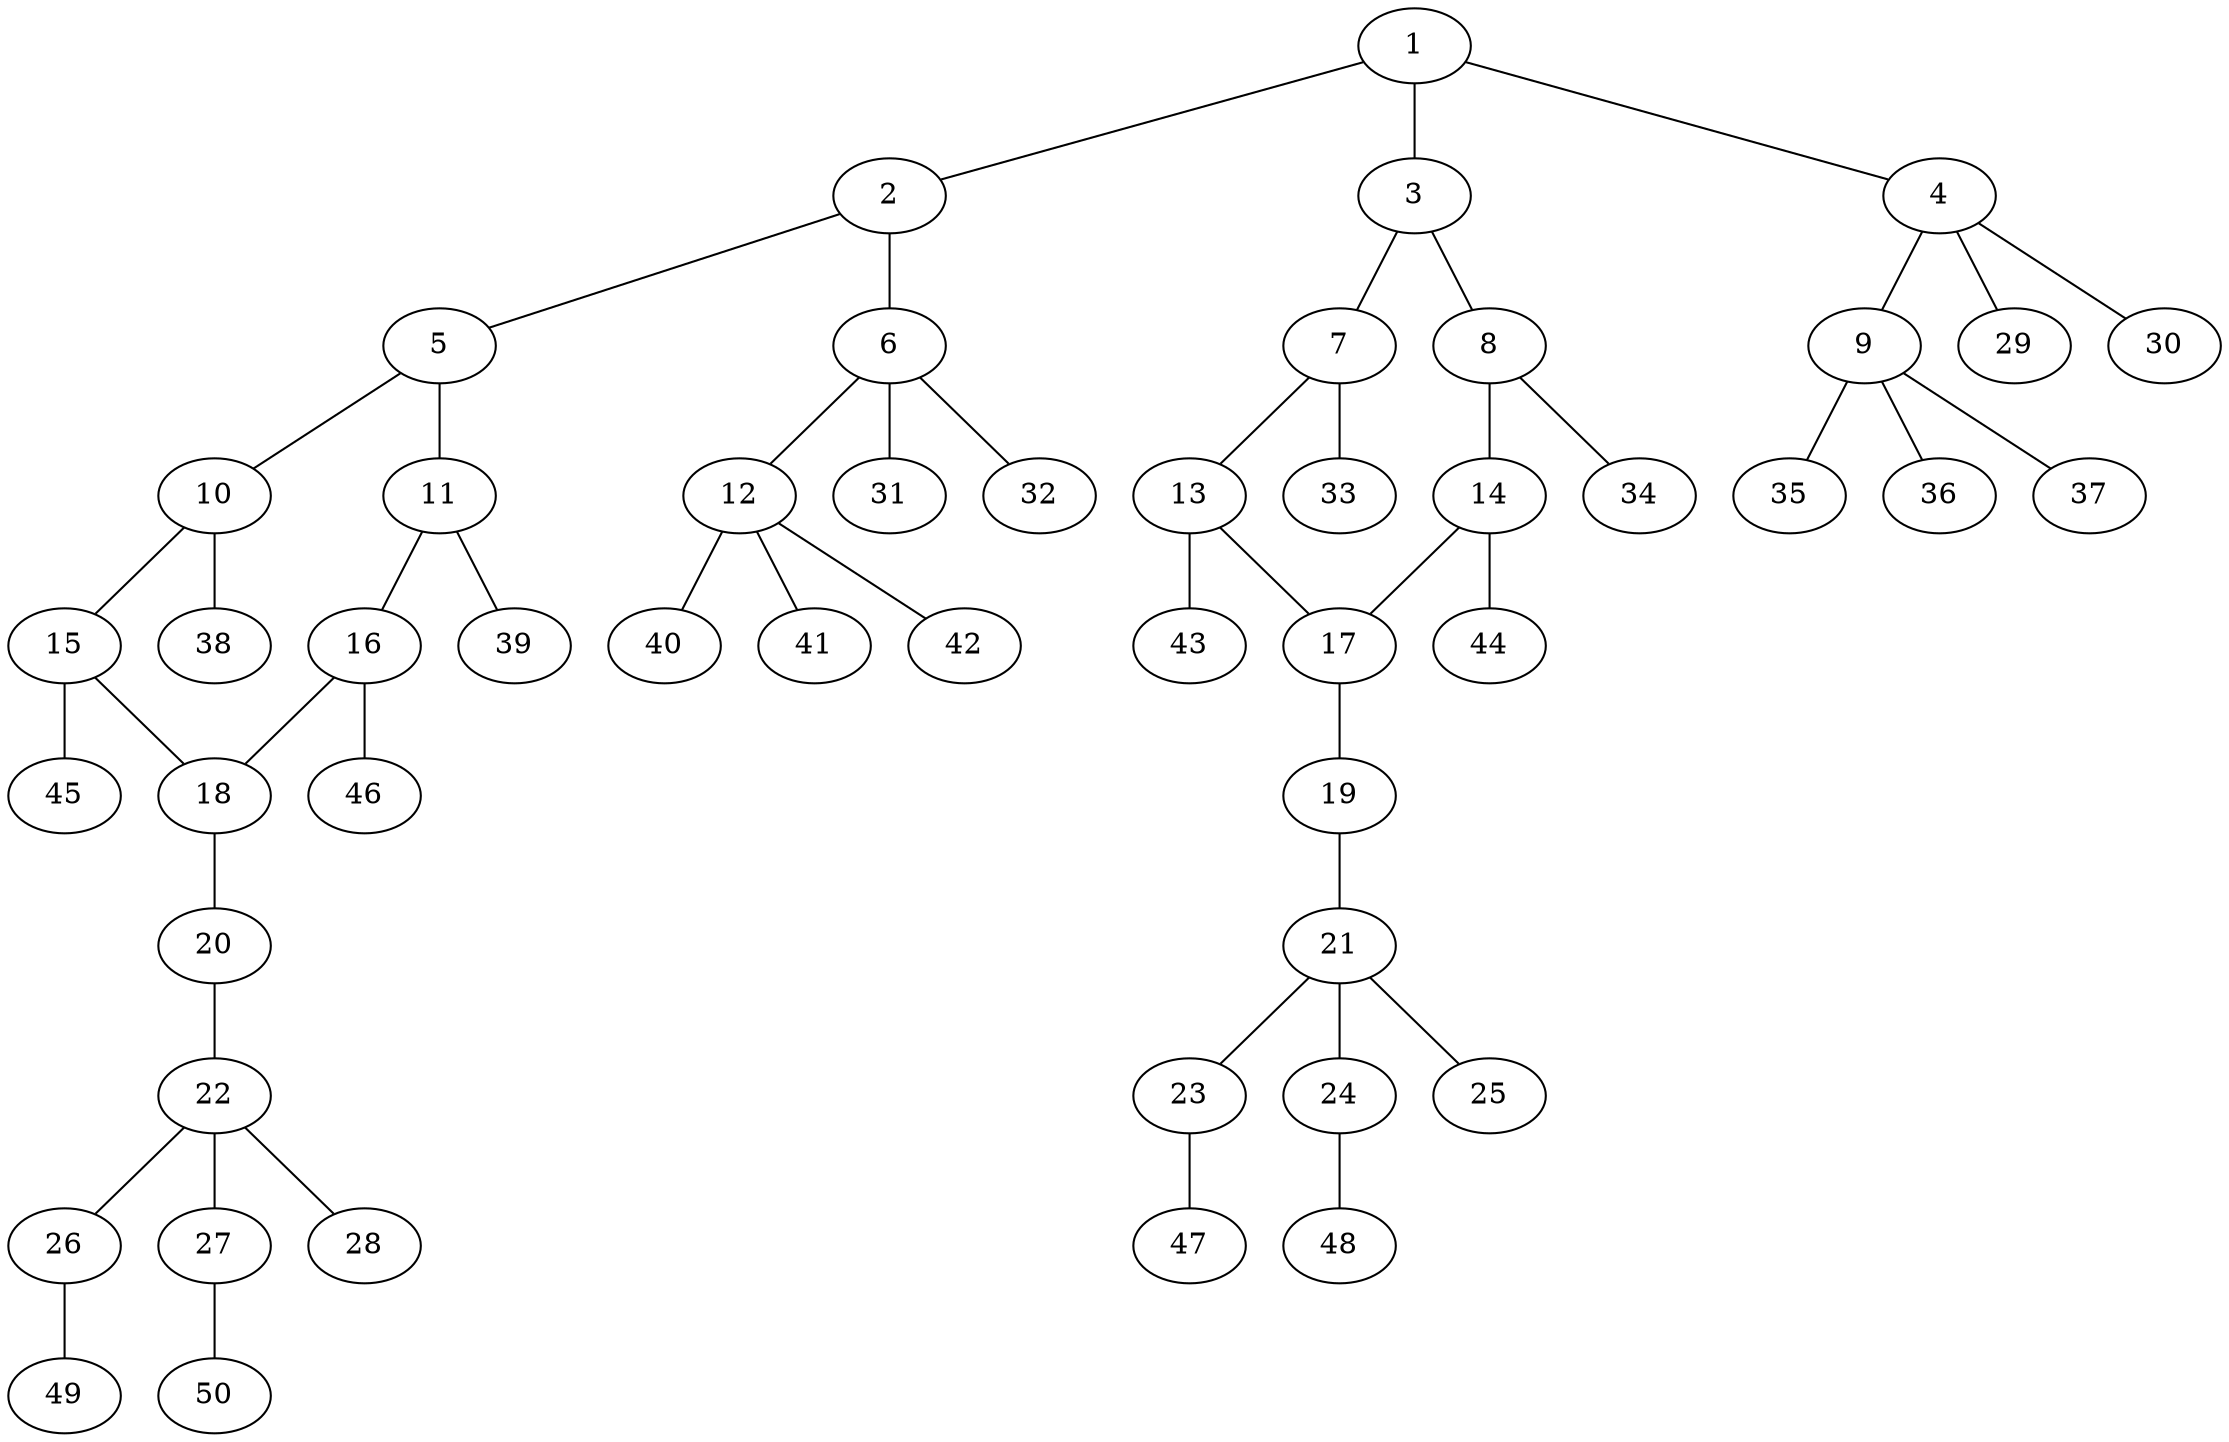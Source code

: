 graph molecule_716 {
	1	 [chem=C];
	2	 [chem=C];
	1 -- 2	 [valence=2];
	3	 [chem=C];
	1 -- 3	 [valence=1];
	4	 [chem=C];
	1 -- 4	 [valence=1];
	5	 [chem=C];
	2 -- 5	 [valence=1];
	6	 [chem=C];
	2 -- 6	 [valence=1];
	7	 [chem=C];
	3 -- 7	 [valence=2];
	8	 [chem=C];
	3 -- 8	 [valence=1];
	9	 [chem=C];
	4 -- 9	 [valence=1];
	29	 [chem=H];
	4 -- 29	 [valence=1];
	30	 [chem=H];
	4 -- 30	 [valence=1];
	10	 [chem=C];
	5 -- 10	 [valence=2];
	11	 [chem=C];
	5 -- 11	 [valence=1];
	12	 [chem=C];
	6 -- 12	 [valence=1];
	31	 [chem=H];
	6 -- 31	 [valence=1];
	32	 [chem=H];
	6 -- 32	 [valence=1];
	13	 [chem=C];
	7 -- 13	 [valence=1];
	33	 [chem=H];
	7 -- 33	 [valence=1];
	14	 [chem=C];
	8 -- 14	 [valence=2];
	34	 [chem=H];
	8 -- 34	 [valence=1];
	35	 [chem=H];
	9 -- 35	 [valence=1];
	36	 [chem=H];
	9 -- 36	 [valence=1];
	37	 [chem=H];
	9 -- 37	 [valence=1];
	15	 [chem=C];
	10 -- 15	 [valence=1];
	38	 [chem=H];
	10 -- 38	 [valence=1];
	16	 [chem=C];
	11 -- 16	 [valence=2];
	39	 [chem=H];
	11 -- 39	 [valence=1];
	40	 [chem=H];
	12 -- 40	 [valence=1];
	41	 [chem=H];
	12 -- 41	 [valence=1];
	42	 [chem=H];
	12 -- 42	 [valence=1];
	17	 [chem=C];
	13 -- 17	 [valence=2];
	43	 [chem=H];
	13 -- 43	 [valence=1];
	14 -- 17	 [valence=1];
	44	 [chem=H];
	14 -- 44	 [valence=1];
	18	 [chem=C];
	15 -- 18	 [valence=2];
	45	 [chem=H];
	15 -- 45	 [valence=1];
	16 -- 18	 [valence=1];
	46	 [chem=H];
	16 -- 46	 [valence=1];
	19	 [chem=O];
	17 -- 19	 [valence=1];
	20	 [chem=O];
	18 -- 20	 [valence=1];
	21	 [chem=P];
	19 -- 21	 [valence=1];
	22	 [chem=P];
	20 -- 22	 [valence=1];
	23	 [chem=O];
	21 -- 23	 [valence=1];
	24	 [chem=O];
	21 -- 24	 [valence=1];
	25	 [chem=O];
	21 -- 25	 [valence=2];
	26	 [chem=O];
	22 -- 26	 [valence=1];
	27	 [chem=O];
	22 -- 27	 [valence=1];
	28	 [chem=O];
	22 -- 28	 [valence=2];
	47	 [chem=H];
	23 -- 47	 [valence=1];
	48	 [chem=H];
	24 -- 48	 [valence=1];
	49	 [chem=H];
	26 -- 49	 [valence=1];
	50	 [chem=H];
	27 -- 50	 [valence=1];
}
